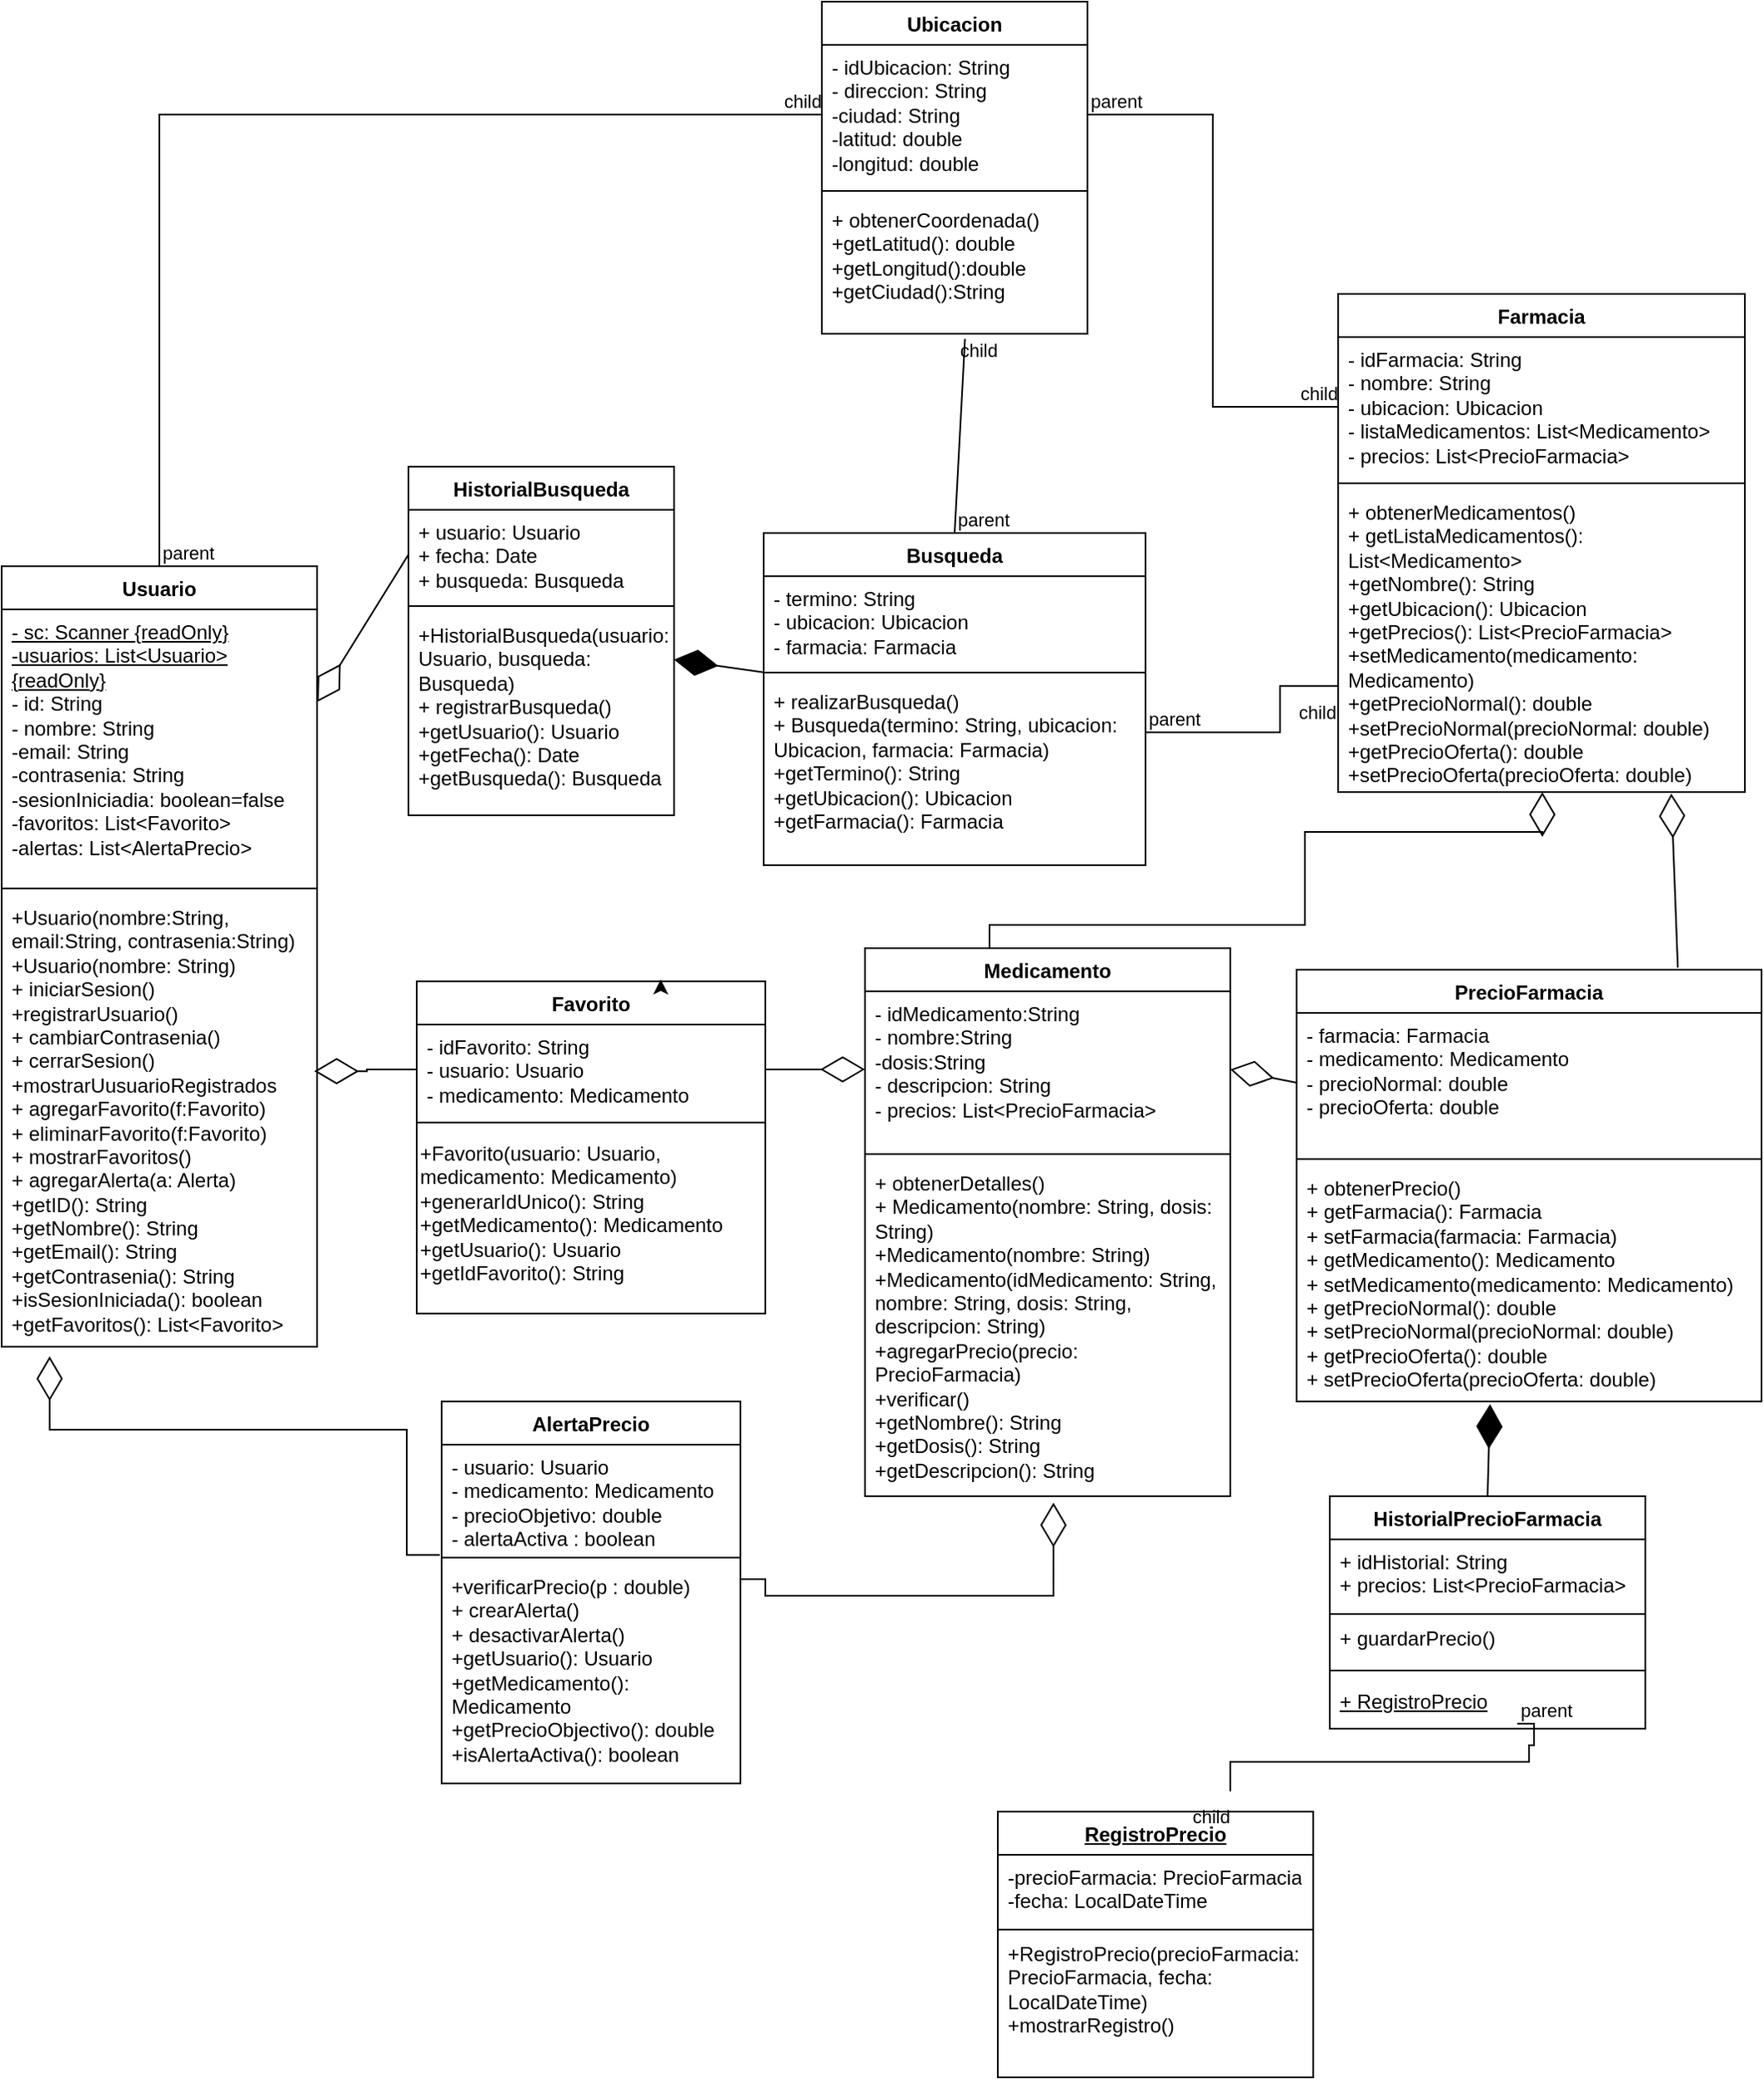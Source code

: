 <mxfile version="26.2.15">
  <diagram id="C5RBs43oDa-KdzZeNtuy" name="Page-1">
    <mxGraphModel dx="2088" dy="1795" grid="1" gridSize="10" guides="1" tooltips="1" connect="1" arrows="1" fold="1" page="1" pageScale="1" pageWidth="827" pageHeight="1169" math="0" shadow="0">
      <root>
        <mxCell id="WIyWlLk6GJQsqaUBKTNV-0" />
        <mxCell id="WIyWlLk6GJQsqaUBKTNV-1" parent="WIyWlLk6GJQsqaUBKTNV-0" />
        <mxCell id="lj0-fQ7FMzKQqGH7mkns-0" value="HistorialBusqueda" style="swimlane;fontStyle=1;align=center;verticalAlign=top;childLayout=stackLayout;horizontal=1;startSize=26;horizontalStack=0;resizeParent=1;resizeParentMax=0;resizeLast=0;collapsible=1;marginBottom=0;whiteSpace=wrap;html=1;labelBackgroundColor=none;" parent="WIyWlLk6GJQsqaUBKTNV-1" vertex="1">
          <mxGeometry x="5" y="70" width="160" height="210" as="geometry">
            <mxRectangle x="20" y="50" width="140" height="30" as="alternateBounds" />
          </mxGeometry>
        </mxCell>
        <mxCell id="lj0-fQ7FMzKQqGH7mkns-1" value="+ usuario: Usuario&lt;div&gt;+ fecha: Date&lt;/div&gt;&lt;div&gt;+ busqueda: Busqueda&lt;/div&gt;" style="text;strokeColor=none;fillColor=none;align=left;verticalAlign=top;spacingLeft=4;spacingRight=4;overflow=hidden;rotatable=0;points=[[0,0.5],[1,0.5]];portConstraint=eastwest;whiteSpace=wrap;html=1;labelBackgroundColor=none;" parent="lj0-fQ7FMzKQqGH7mkns-0" vertex="1">
          <mxGeometry y="26" width="160" height="54" as="geometry" />
        </mxCell>
        <mxCell id="lj0-fQ7FMzKQqGH7mkns-2" value="" style="line;strokeWidth=1;fillColor=none;align=left;verticalAlign=middle;spacingTop=-1;spacingLeft=3;spacingRight=3;rotatable=0;labelPosition=right;points=[];portConstraint=eastwest;labelBackgroundColor=none;" parent="lj0-fQ7FMzKQqGH7mkns-0" vertex="1">
          <mxGeometry y="80" width="160" height="8" as="geometry" />
        </mxCell>
        <mxCell id="lj0-fQ7FMzKQqGH7mkns-3" value="&lt;div&gt;+HistorialBusqueda(usuario: Usuario, busqueda: Busqueda)&lt;/div&gt;+ registrarBusqueda()&lt;div&gt;+getUsuario(): Usuario&lt;/div&gt;&lt;div&gt;+getFecha(): Date&lt;/div&gt;&lt;div&gt;+getBusqueda(): Busqueda&lt;/div&gt;" style="text;strokeColor=none;fillColor=none;align=left;verticalAlign=top;spacingLeft=4;spacingRight=4;overflow=hidden;rotatable=0;points=[[0,0.5],[1,0.5]];portConstraint=eastwest;whiteSpace=wrap;html=1;labelBackgroundColor=none;" parent="lj0-fQ7FMzKQqGH7mkns-0" vertex="1">
          <mxGeometry y="88" width="160" height="122" as="geometry" />
        </mxCell>
        <mxCell id="lj0-fQ7FMzKQqGH7mkns-4" value="Usuario" style="swimlane;fontStyle=1;align=center;verticalAlign=top;childLayout=stackLayout;horizontal=1;startSize=26;horizontalStack=0;resizeParent=1;resizeParentMax=0;resizeLast=0;collapsible=1;marginBottom=0;whiteSpace=wrap;html=1;labelBackgroundColor=none;" parent="WIyWlLk6GJQsqaUBKTNV-1" vertex="1">
          <mxGeometry x="-240" y="130" width="190" height="470" as="geometry" />
        </mxCell>
        <mxCell id="lj0-fQ7FMzKQqGH7mkns-5" value="&lt;div&gt;&lt;u&gt;- sc: Scanner {readOnly}&lt;/u&gt;&lt;/div&gt;&lt;div&gt;&lt;u&gt;-usuarios: List&amp;lt;Usuario&amp;gt; {readOnly}&lt;/u&gt;&lt;/div&gt;&lt;div&gt;- id: String&lt;/div&gt;- nombre: String&lt;div&gt;-email: String&lt;/div&gt;&lt;div&gt;-contrasenia: String&lt;/div&gt;&lt;div&gt;-sesionIniciadia: boolean=false&lt;/div&gt;&lt;div&gt;-favoritos: List&amp;lt;Favorito&amp;gt;&lt;/div&gt;&lt;div&gt;-alertas: List&amp;lt;AlertaPrecio&amp;gt;&lt;/div&gt;" style="text;strokeColor=none;fillColor=none;align=left;verticalAlign=top;spacingLeft=4;spacingRight=4;overflow=hidden;rotatable=0;points=[[0,0.5],[1,0.5]];portConstraint=eastwest;whiteSpace=wrap;html=1;labelBackgroundColor=none;" parent="lj0-fQ7FMzKQqGH7mkns-4" vertex="1">
          <mxGeometry y="26" width="190" height="164" as="geometry" />
        </mxCell>
        <mxCell id="lj0-fQ7FMzKQqGH7mkns-6" value="" style="line;strokeWidth=1;fillColor=none;align=left;verticalAlign=middle;spacingTop=-1;spacingLeft=3;spacingRight=3;rotatable=0;labelPosition=right;points=[];portConstraint=eastwest;labelBackgroundColor=none;" parent="lj0-fQ7FMzKQqGH7mkns-4" vertex="1">
          <mxGeometry y="190" width="190" height="8" as="geometry" />
        </mxCell>
        <mxCell id="lj0-fQ7FMzKQqGH7mkns-7" value="&lt;div&gt;+Usuario(nombre:String, email:String, contrasenia:String)&lt;/div&gt;&lt;div&gt;+Usuario(nombre: String)&lt;/div&gt;+ iniciarSesion()&lt;div&gt;+registrarUsuario()&lt;/div&gt;&lt;div&gt;+ cambiarContrasenia()&lt;/div&gt;&lt;div&gt;+ cerrarSesion()&lt;/div&gt;&lt;div&gt;+mostrarUusuarioRegistrados&lt;/div&gt;&lt;div&gt;+ agregarFavorito(f:Favorito)&lt;/div&gt;&lt;div&gt;+ eliminarFavorito(f:Favorito)&lt;/div&gt;&lt;div&gt;+ mostrarFavoritos()&lt;/div&gt;&lt;div&gt;+ agregarAlerta(a: Alerta)&lt;/div&gt;&lt;div&gt;+getID(): String&lt;/div&gt;&lt;div&gt;+getNombre(): String&lt;/div&gt;&lt;div&gt;+getEmail(): String&lt;/div&gt;&lt;div&gt;+getContrasenia(): String&lt;/div&gt;&lt;div&gt;+isSesionIniciada(): boolean&lt;/div&gt;&lt;div&gt;+getFavoritos(): List&amp;lt;Favorito&amp;gt;&lt;/div&gt;" style="text;strokeColor=none;fillColor=none;align=left;verticalAlign=top;spacingLeft=4;spacingRight=4;overflow=hidden;rotatable=0;points=[[0,0.5],[1,0.5]];portConstraint=eastwest;whiteSpace=wrap;html=1;labelBackgroundColor=none;" parent="lj0-fQ7FMzKQqGH7mkns-4" vertex="1">
          <mxGeometry y="198" width="190" height="272" as="geometry" />
        </mxCell>
        <mxCell id="lj0-fQ7FMzKQqGH7mkns-8" value="Favorito" style="swimlane;fontStyle=1;align=center;verticalAlign=top;childLayout=stackLayout;horizontal=1;startSize=26;horizontalStack=0;resizeParent=1;resizeParentMax=0;resizeLast=0;collapsible=1;marginBottom=0;whiteSpace=wrap;html=1;labelBackgroundColor=none;" parent="WIyWlLk6GJQsqaUBKTNV-1" vertex="1">
          <mxGeometry x="10" y="380" width="210" height="200" as="geometry" />
        </mxCell>
        <mxCell id="lj0-fQ7FMzKQqGH7mkns-9" value="&lt;div&gt;- idFavorito: String&lt;/div&gt;- usuario: Usuario&lt;div&gt;- medicamento: Medicamento&lt;/div&gt;" style="text;strokeColor=none;fillColor=none;align=left;verticalAlign=top;spacingLeft=4;spacingRight=4;overflow=hidden;rotatable=0;points=[[0,0.5],[1,0.5]];portConstraint=eastwest;html=1;whiteSpace=wrap;labelBackgroundColor=none;" parent="lj0-fQ7FMzKQqGH7mkns-8" vertex="1">
          <mxGeometry y="26" width="210" height="54" as="geometry" />
        </mxCell>
        <mxCell id="lj0-fQ7FMzKQqGH7mkns-10" value="" style="line;strokeWidth=1;fillColor=none;align=left;verticalAlign=middle;spacingTop=-1;spacingLeft=3;spacingRight=3;rotatable=0;labelPosition=right;points=[];portConstraint=eastwest;labelBackgroundColor=none;" parent="lj0-fQ7FMzKQqGH7mkns-8" vertex="1">
          <mxGeometry y="80" width="210" height="10" as="geometry" />
        </mxCell>
        <mxCell id="TkJSmFFwiMxaRn7ihnSo-0" value="+Favorito(usuario: Usuario, medicamento: Medicamento)&lt;br&gt;+generarIdUnico(): String&lt;br&gt;+getMedicamento(): Medicamento&lt;br&gt;+getUsuario(): Usuario&lt;br&gt;+getIdFavorito(): String" style="text;align=left;verticalAlign=top;resizable=1;points=[];autosize=0;strokeColor=none;fillColor=none;spacing=2;html=1;flipH=0;flipV=1;overflow=hidden;portConstraint=none;whiteSpace=wrap;labelBackgroundColor=none;" vertex="1" parent="lj0-fQ7FMzKQqGH7mkns-8">
          <mxGeometry y="90" width="210" height="110" as="geometry" />
        </mxCell>
        <mxCell id="hDOAYeM4w3crunW-TGwh-0" value="AlertaPrecio" style="swimlane;fontStyle=1;align=center;verticalAlign=top;childLayout=stackLayout;horizontal=1;startSize=26;horizontalStack=0;resizeParent=1;resizeParentMax=0;resizeLast=0;collapsible=1;marginBottom=0;whiteSpace=wrap;html=1;labelBackgroundColor=none;" parent="WIyWlLk6GJQsqaUBKTNV-1" vertex="1">
          <mxGeometry x="25" y="633" width="180" height="230" as="geometry" />
        </mxCell>
        <mxCell id="hDOAYeM4w3crunW-TGwh-1" value="&lt;div&gt;- usuario: Usuario&lt;span style=&quot;background-color: transparent; color: light-dark(rgb(0, 0, 0), rgb(255, 255, 255));&quot;&gt;&lt;/span&gt;&lt;/div&gt;&lt;div&gt;&lt;span style=&quot;background-color: transparent; color: light-dark(rgb(0, 0, 0), rgb(255, 255, 255));&quot;&gt;- medicamento: Medicamento&lt;/span&gt;&lt;/div&gt;&lt;div&gt;- precioObjetivo: double&lt;/div&gt;&lt;div&gt;- alertaActiva : boolean&lt;/div&gt;" style="text;strokeColor=none;fillColor=none;align=left;verticalAlign=top;spacingLeft=4;spacingRight=4;overflow=hidden;rotatable=0;points=[[0,0.5],[1,0.5]];portConstraint=eastwest;whiteSpace=wrap;html=1;labelBackgroundColor=none;" parent="hDOAYeM4w3crunW-TGwh-0" vertex="1">
          <mxGeometry y="26" width="180" height="64" as="geometry" />
        </mxCell>
        <mxCell id="hDOAYeM4w3crunW-TGwh-2" value="" style="line;strokeWidth=1;fillColor=none;align=left;verticalAlign=middle;spacingTop=-1;spacingLeft=3;spacingRight=3;rotatable=0;labelPosition=right;points=[];portConstraint=eastwest;labelBackgroundColor=none;" parent="hDOAYeM4w3crunW-TGwh-0" vertex="1">
          <mxGeometry y="90" width="180" height="8" as="geometry" />
        </mxCell>
        <mxCell id="hDOAYeM4w3crunW-TGwh-3" value="&lt;div&gt;+verificarPrecio(p : double)&lt;/div&gt;+ crearAlerta()&lt;div&gt;+ desactivarAlerta()&lt;/div&gt;&lt;div&gt;+getUsuario(): Usuario&lt;/div&gt;&lt;div&gt;+getMedicamento(): Medicamento&lt;/div&gt;&lt;div&gt;+getPrecioObjectivo(): double&lt;/div&gt;&lt;div&gt;+isAlertaActiva(): boolean&lt;/div&gt;" style="text;strokeColor=none;fillColor=none;align=left;verticalAlign=top;spacingLeft=4;spacingRight=4;overflow=hidden;rotatable=0;points=[[0,0.5],[1,0.5]];portConstraint=eastwest;whiteSpace=wrap;html=1;labelBackgroundColor=none;" parent="hDOAYeM4w3crunW-TGwh-0" vertex="1">
          <mxGeometry y="98" width="180" height="132" as="geometry" />
        </mxCell>
        <mxCell id="hDOAYeM4w3crunW-TGwh-4" value="Medicamento" style="swimlane;fontStyle=1;align=center;verticalAlign=top;childLayout=stackLayout;horizontal=1;startSize=26;horizontalStack=0;resizeParent=1;resizeParentMax=0;resizeLast=0;collapsible=1;marginBottom=0;whiteSpace=wrap;html=1;labelBackgroundColor=none;" parent="WIyWlLk6GJQsqaUBKTNV-1" vertex="1">
          <mxGeometry x="280" y="360" width="220" height="330" as="geometry" />
        </mxCell>
        <mxCell id="hDOAYeM4w3crunW-TGwh-5" value="- idMedicamento:String&lt;div&gt;- nombre:String&lt;/div&gt;&lt;div&gt;-dosis:String&lt;/div&gt;&lt;div&gt;- descripcion: String&lt;/div&gt;&lt;div&gt;- precios: List&amp;lt;PrecioFarmacia&amp;gt;&lt;/div&gt;" style="text;strokeColor=none;fillColor=none;align=left;verticalAlign=top;spacingLeft=4;spacingRight=4;overflow=hidden;rotatable=0;points=[[0,0.5],[1,0.5]];portConstraint=eastwest;whiteSpace=wrap;html=1;labelBackgroundColor=none;" parent="hDOAYeM4w3crunW-TGwh-4" vertex="1">
          <mxGeometry y="26" width="220" height="94" as="geometry" />
        </mxCell>
        <mxCell id="hDOAYeM4w3crunW-TGwh-6" value="" style="line;strokeWidth=1;fillColor=none;align=left;verticalAlign=middle;spacingTop=-1;spacingLeft=3;spacingRight=3;rotatable=0;labelPosition=right;points=[];portConstraint=eastwest;labelBackgroundColor=none;" parent="hDOAYeM4w3crunW-TGwh-4" vertex="1">
          <mxGeometry y="120" width="220" height="8" as="geometry" />
        </mxCell>
        <mxCell id="hDOAYeM4w3crunW-TGwh-7" value="+ obtenerDetalles()&lt;div&gt;+ Medicamento(nombre: String, dosis: String)&lt;/div&gt;&lt;div&gt;+Medicamento(nombre: String)&lt;/div&gt;&lt;div&gt;+Medicamento(idMedicamento: String, nombre: String, dosis: String, descripcion: String)&lt;/div&gt;&lt;div&gt;+agregarPrecio(precio: PrecioFarmacia)&lt;/div&gt;&lt;div&gt;+verificar()&lt;/div&gt;&lt;div&gt;+getNombre(): String&lt;/div&gt;&lt;div&gt;+getDosis(): String&lt;/div&gt;&lt;div&gt;+getDescripcion(): String&lt;/div&gt;&lt;div&gt;&lt;br&gt;&lt;/div&gt;&lt;div&gt;&lt;br&gt;&lt;/div&gt;" style="text;strokeColor=none;fillColor=none;align=left;verticalAlign=top;spacingLeft=4;spacingRight=4;overflow=hidden;rotatable=0;points=[[0,0.5],[1,0.5]];portConstraint=eastwest;whiteSpace=wrap;html=1;labelBackgroundColor=none;" parent="hDOAYeM4w3crunW-TGwh-4" vertex="1">
          <mxGeometry y="128" width="220" height="202" as="geometry" />
        </mxCell>
        <mxCell id="hDOAYeM4w3crunW-TGwh-8" value="PrecioFarmacia" style="swimlane;fontStyle=1;align=center;verticalAlign=top;childLayout=stackLayout;horizontal=1;startSize=26;horizontalStack=0;resizeParent=1;resizeParentMax=0;resizeLast=0;collapsible=1;marginBottom=0;whiteSpace=wrap;html=1;labelBackgroundColor=none;" parent="WIyWlLk6GJQsqaUBKTNV-1" vertex="1">
          <mxGeometry x="540" y="373" width="280" height="260" as="geometry" />
        </mxCell>
        <mxCell id="hDOAYeM4w3crunW-TGwh-9" value="- farmacia: Farmacia&lt;div&gt;- medicamento: Medicamento&lt;/div&gt;&lt;div&gt;&lt;div&gt;- precioNormal: double&lt;/div&gt;&lt;div&gt;- precioOferta: double&lt;/div&gt;&lt;/div&gt;" style="text;strokeColor=none;fillColor=none;align=left;verticalAlign=top;spacingLeft=4;spacingRight=4;overflow=hidden;rotatable=0;points=[[0,0.5],[1,0.5]];portConstraint=eastwest;whiteSpace=wrap;html=1;labelBackgroundColor=none;" parent="hDOAYeM4w3crunW-TGwh-8" vertex="1">
          <mxGeometry y="26" width="280" height="84" as="geometry" />
        </mxCell>
        <mxCell id="hDOAYeM4w3crunW-TGwh-10" value="" style="line;strokeWidth=1;fillColor=none;align=left;verticalAlign=middle;spacingTop=-1;spacingLeft=3;spacingRight=3;rotatable=0;labelPosition=right;points=[];portConstraint=eastwest;labelBackgroundColor=none;" parent="hDOAYeM4w3crunW-TGwh-8" vertex="1">
          <mxGeometry y="110" width="280" height="8" as="geometry" />
        </mxCell>
        <mxCell id="hDOAYeM4w3crunW-TGwh-11" value="+ obtenerPrecio()&lt;div&gt;+ getFarmacia(): Farmacia&lt;/div&gt;&lt;div&gt;+ setFarmacia(farmacia: Farmacia)&lt;/div&gt;&lt;div&gt;+ getMedicamento(): Medicamento&lt;/div&gt;&lt;div&gt;+ setMedicamento(medicamento: Medicamento)&lt;/div&gt;&lt;div&gt;+ getPrecioNormal(): double&lt;/div&gt;&lt;div&gt;+ setPrecioNormal(precioNormal: double)&lt;/div&gt;&lt;div&gt;+ getPrecioOferta(): double&lt;/div&gt;&lt;div&gt;+ setPrecioOferta(precioOferta: double)&lt;/div&gt;" style="text;strokeColor=none;fillColor=none;align=left;verticalAlign=top;spacingLeft=4;spacingRight=4;overflow=hidden;rotatable=0;points=[[0,0.5],[1,0.5]];portConstraint=eastwest;whiteSpace=wrap;html=1;labelBackgroundColor=none;" parent="hDOAYeM4w3crunW-TGwh-8" vertex="1">
          <mxGeometry y="118" width="280" height="142" as="geometry" />
        </mxCell>
        <mxCell id="hDOAYeM4w3crunW-TGwh-12" value="HistorialPrecioFarmacia" style="swimlane;fontStyle=1;align=center;verticalAlign=top;childLayout=stackLayout;horizontal=1;startSize=26;horizontalStack=0;resizeParent=1;resizeParentMax=0;resizeLast=0;collapsible=1;marginBottom=0;whiteSpace=wrap;html=1;labelBackgroundColor=none;" parent="WIyWlLk6GJQsqaUBKTNV-1" vertex="1">
          <mxGeometry x="560" y="690" width="190" height="140" as="geometry" />
        </mxCell>
        <mxCell id="hDOAYeM4w3crunW-TGwh-13" value="+ idHistorial: String&lt;div&gt;+ precios: List&amp;lt;PrecioFarmacia&amp;gt;&lt;/div&gt;" style="text;strokeColor=none;fillColor=none;align=left;verticalAlign=top;spacingLeft=4;spacingRight=4;overflow=hidden;rotatable=0;points=[[0,0.5],[1,0.5]];portConstraint=eastwest;whiteSpace=wrap;html=1;labelBackgroundColor=none;" parent="hDOAYeM4w3crunW-TGwh-12" vertex="1">
          <mxGeometry y="26" width="190" height="44" as="geometry" />
        </mxCell>
        <mxCell id="TkJSmFFwiMxaRn7ihnSo-7" value="" style="line;strokeWidth=1;fillColor=none;align=left;verticalAlign=middle;spacingTop=-1;spacingLeft=3;spacingRight=3;rotatable=0;labelPosition=right;points=[];portConstraint=eastwest;labelBackgroundColor=none;" vertex="1" parent="hDOAYeM4w3crunW-TGwh-12">
          <mxGeometry y="70" width="190" height="2" as="geometry" />
        </mxCell>
        <mxCell id="hDOAYeM4w3crunW-TGwh-15" value="+ guardarPrecio()" style="text;strokeColor=none;fillColor=none;align=left;verticalAlign=top;spacingLeft=4;spacingRight=4;overflow=hidden;rotatable=0;points=[[0,0.5],[1,0.5]];portConstraint=eastwest;whiteSpace=wrap;html=1;labelBackgroundColor=none;" parent="hDOAYeM4w3crunW-TGwh-12" vertex="1">
          <mxGeometry y="72" width="190" height="28" as="geometry" />
        </mxCell>
        <mxCell id="TkJSmFFwiMxaRn7ihnSo-8" value="" style="line;strokeWidth=1;fillColor=none;align=left;verticalAlign=middle;spacingTop=-1;spacingLeft=3;spacingRight=3;rotatable=0;labelPosition=right;points=[];portConstraint=eastwest;labelBackgroundColor=none;" vertex="1" parent="hDOAYeM4w3crunW-TGwh-12">
          <mxGeometry y="100" width="190" height="10" as="geometry" />
        </mxCell>
        <mxCell id="TkJSmFFwiMxaRn7ihnSo-10" value="&lt;u&gt;+ RegistroPrecio&lt;/u&gt;" style="text;strokeColor=none;fillColor=none;align=left;verticalAlign=top;spacingLeft=4;spacingRight=4;overflow=hidden;rotatable=0;points=[[0,0.5],[1,0.5]];portConstraint=eastwest;whiteSpace=wrap;html=1;container=0;labelBackgroundColor=none;" vertex="1" parent="hDOAYeM4w3crunW-TGwh-12">
          <mxGeometry y="110" width="190" height="30" as="geometry" />
        </mxCell>
        <mxCell id="hDOAYeM4w3crunW-TGwh-16" value="Farmacia" style="swimlane;fontStyle=1;align=center;verticalAlign=top;childLayout=stackLayout;horizontal=1;startSize=26;horizontalStack=0;resizeParent=1;resizeParentMax=0;resizeLast=0;collapsible=1;marginBottom=0;whiteSpace=wrap;html=1;labelBackgroundColor=none;" parent="WIyWlLk6GJQsqaUBKTNV-1" vertex="1">
          <mxGeometry x="565" y="-34" width="245" height="300" as="geometry" />
        </mxCell>
        <mxCell id="hDOAYeM4w3crunW-TGwh-17" value="- idFarmacia: String&lt;div&gt;- nombre: String&lt;/div&gt;&lt;div&gt;- ubicacion: Ubicacion&lt;/div&gt;&lt;div&gt;- listaMedicamentos: List&amp;lt;Medicamento&amp;gt;&lt;/div&gt;&lt;div&gt;- precios: List&amp;lt;PrecioFarmacia&amp;gt;&lt;/div&gt;" style="text;strokeColor=none;fillColor=none;align=left;verticalAlign=top;spacingLeft=4;spacingRight=4;overflow=hidden;rotatable=0;points=[[0,0.5],[1,0.5]];portConstraint=eastwest;whiteSpace=wrap;html=1;labelBackgroundColor=none;" parent="hDOAYeM4w3crunW-TGwh-16" vertex="1">
          <mxGeometry y="26" width="245" height="84" as="geometry" />
        </mxCell>
        <mxCell id="hDOAYeM4w3crunW-TGwh-18" value="" style="line;strokeWidth=1;fillColor=none;align=left;verticalAlign=middle;spacingTop=-1;spacingLeft=3;spacingRight=3;rotatable=0;labelPosition=right;points=[];portConstraint=eastwest;labelBackgroundColor=none;" parent="hDOAYeM4w3crunW-TGwh-16" vertex="1">
          <mxGeometry y="110" width="245" height="8" as="geometry" />
        </mxCell>
        <mxCell id="hDOAYeM4w3crunW-TGwh-19" value="+ obtenerMedicamentos()&lt;div&gt;+ getListaMedicamentos(): List&amp;lt;Medicamento&amp;gt;&lt;/div&gt;&lt;div&gt;+getNombre(): String&lt;/div&gt;&lt;div&gt;+getUbicacion(): Ubicacion&lt;/div&gt;&lt;div&gt;+getPrecios(): List&amp;lt;PrecioFarmacia&amp;gt;&lt;/div&gt;&lt;div&gt;+setMedicamento(medicamento: Medicamento)&lt;/div&gt;&lt;div&gt;+getPrecioNormal(): double&lt;/div&gt;&lt;div&gt;+setPrecioNormal(precioNormal: double)&lt;/div&gt;&lt;div&gt;+getPrecioOferta(): double&lt;/div&gt;&lt;div&gt;+setPrecioOferta(precioOferta: double)&lt;/div&gt;&lt;div&gt;&lt;br&gt;&lt;/div&gt;&lt;div&gt;&lt;br&gt;&lt;/div&gt;" style="text;strokeColor=none;fillColor=none;align=left;verticalAlign=top;spacingLeft=4;spacingRight=4;overflow=hidden;rotatable=0;points=[[0,0.5],[1,0.5]];portConstraint=eastwest;whiteSpace=wrap;html=1;labelBackgroundColor=none;" parent="hDOAYeM4w3crunW-TGwh-16" vertex="1">
          <mxGeometry y="118" width="245" height="182" as="geometry" />
        </mxCell>
        <mxCell id="hDOAYeM4w3crunW-TGwh-20" value="Ubicacion" style="swimlane;fontStyle=1;align=center;verticalAlign=top;childLayout=stackLayout;horizontal=1;startSize=26;horizontalStack=0;resizeParent=1;resizeParentMax=0;resizeLast=0;collapsible=1;marginBottom=0;whiteSpace=wrap;html=1;labelBackgroundColor=none;" parent="WIyWlLk6GJQsqaUBKTNV-1" vertex="1">
          <mxGeometry x="254" y="-210" width="160" height="200" as="geometry" />
        </mxCell>
        <mxCell id="hDOAYeM4w3crunW-TGwh-21" value="- idUbicacion: String&lt;div&gt;- direccion: String&lt;/div&gt;&lt;div&gt;-ciudad: String&lt;/div&gt;&lt;div&gt;-latitud: double&lt;/div&gt;&lt;div&gt;-longitud: double&lt;/div&gt;" style="text;strokeColor=none;fillColor=none;align=left;verticalAlign=top;spacingLeft=4;spacingRight=4;overflow=hidden;rotatable=0;points=[[0,0.5],[1,0.5]];portConstraint=eastwest;whiteSpace=wrap;html=1;labelBackgroundColor=none;" parent="hDOAYeM4w3crunW-TGwh-20" vertex="1">
          <mxGeometry y="26" width="160" height="84" as="geometry" />
        </mxCell>
        <mxCell id="hDOAYeM4w3crunW-TGwh-22" value="" style="line;strokeWidth=1;fillColor=none;align=left;verticalAlign=middle;spacingTop=-1;spacingLeft=3;spacingRight=3;rotatable=0;labelPosition=right;points=[];portConstraint=eastwest;labelBackgroundColor=none;" parent="hDOAYeM4w3crunW-TGwh-20" vertex="1">
          <mxGeometry y="110" width="160" height="8" as="geometry" />
        </mxCell>
        <mxCell id="hDOAYeM4w3crunW-TGwh-23" value="+ obtenerCoordenada()&lt;div&gt;+getLatitud(): double&lt;/div&gt;&lt;div&gt;+getLongitud():double&lt;/div&gt;&lt;div&gt;+getCiudad():String&lt;/div&gt;" style="text;strokeColor=none;fillColor=none;align=left;verticalAlign=top;spacingLeft=4;spacingRight=4;overflow=hidden;rotatable=0;points=[[0,0.5],[1,0.5]];portConstraint=eastwest;whiteSpace=wrap;html=1;labelBackgroundColor=none;" parent="hDOAYeM4w3crunW-TGwh-20" vertex="1">
          <mxGeometry y="118" width="160" height="82" as="geometry" />
        </mxCell>
        <mxCell id="hDOAYeM4w3crunW-TGwh-24" value="Busqueda" style="swimlane;fontStyle=1;align=center;verticalAlign=top;childLayout=stackLayout;horizontal=1;startSize=26;horizontalStack=0;resizeParent=1;resizeParentMax=0;resizeLast=0;collapsible=1;marginBottom=0;whiteSpace=wrap;html=1;labelBackgroundColor=none;" parent="WIyWlLk6GJQsqaUBKTNV-1" vertex="1">
          <mxGeometry x="219" y="110" width="230" height="200" as="geometry" />
        </mxCell>
        <mxCell id="hDOAYeM4w3crunW-TGwh-25" value="- termino: String&lt;div&gt;- ubicacion: Ubicacion&lt;/div&gt;&lt;div&gt;- farmacia: Farmacia&lt;/div&gt;&lt;div&gt;&lt;br&gt;&lt;/div&gt;" style="text;strokeColor=none;fillColor=none;align=left;verticalAlign=top;spacingLeft=4;spacingRight=4;overflow=hidden;rotatable=0;points=[[0,0.5],[1,0.5]];portConstraint=eastwest;whiteSpace=wrap;html=1;labelBackgroundColor=none;" parent="hDOAYeM4w3crunW-TGwh-24" vertex="1">
          <mxGeometry y="26" width="230" height="54" as="geometry" />
        </mxCell>
        <mxCell id="hDOAYeM4w3crunW-TGwh-26" value="" style="line;strokeWidth=1;fillColor=none;align=left;verticalAlign=middle;spacingTop=-1;spacingLeft=3;spacingRight=3;rotatable=0;labelPosition=right;points=[];portConstraint=eastwest;labelBackgroundColor=none;" parent="hDOAYeM4w3crunW-TGwh-24" vertex="1">
          <mxGeometry y="80" width="230" height="8" as="geometry" />
        </mxCell>
        <mxCell id="hDOAYeM4w3crunW-TGwh-27" value="+ realizarBusqueda()&lt;div&gt;+ Busqueda(termino: String, ubicacion: Ubicacion, farmacia: Farmacia)&lt;/div&gt;&lt;div&gt;+getTermino(): String&lt;/div&gt;&lt;div&gt;+getUbicacion(): Ubicacion&lt;/div&gt;&lt;div&gt;+getFarmacia(): Farmacia&lt;/div&gt;" style="text;strokeColor=none;fillColor=none;align=left;verticalAlign=top;spacingLeft=4;spacingRight=4;overflow=hidden;rotatable=0;points=[[0,0.5],[1,0.5]];portConstraint=eastwest;whiteSpace=wrap;html=1;labelBackgroundColor=none;" parent="hDOAYeM4w3crunW-TGwh-24" vertex="1">
          <mxGeometry y="88" width="230" height="112" as="geometry" />
        </mxCell>
        <mxCell id="hDOAYeM4w3crunW-TGwh-62" value="" style="endArrow=none;html=1;edgeStyle=orthogonalEdgeStyle;rounded=0;fontSize=12;startSize=8;endSize=8;entryX=-0.001;entryY=0.649;entryDx=0;entryDy=0;entryPerimeter=0;labelBackgroundColor=none;fontColor=default;" parent="WIyWlLk6GJQsqaUBKTNV-1" source="hDOAYeM4w3crunW-TGwh-24" target="hDOAYeM4w3crunW-TGwh-19" edge="1">
          <mxGeometry relative="1" as="geometry">
            <mxPoint x="310" y="560" as="sourcePoint" />
            <mxPoint x="600" y="110" as="targetPoint" />
            <Array as="points">
              <mxPoint x="530" y="230" />
              <mxPoint x="530" y="202" />
            </Array>
          </mxGeometry>
        </mxCell>
        <mxCell id="hDOAYeM4w3crunW-TGwh-63" value="parent" style="edgeLabel;resizable=0;html=1;align=left;verticalAlign=bottom;labelBackgroundColor=none;" parent="hDOAYeM4w3crunW-TGwh-62" connectable="0" vertex="1">
          <mxGeometry x="-1" relative="1" as="geometry" />
        </mxCell>
        <mxCell id="hDOAYeM4w3crunW-TGwh-64" value="child" style="edgeLabel;resizable=0;html=1;align=right;verticalAlign=bottom;labelBackgroundColor=none;" parent="hDOAYeM4w3crunW-TGwh-62" connectable="0" vertex="1">
          <mxGeometry x="1" relative="1" as="geometry">
            <mxPoint y="24" as="offset" />
          </mxGeometry>
        </mxCell>
        <mxCell id="hDOAYeM4w3crunW-TGwh-68" value="" style="endArrow=diamondThin;endFill=1;endSize=24;html=1;rounded=0;fontSize=12;curved=1;exitX=0.5;exitY=0;exitDx=0;exitDy=0;entryX=0.416;entryY=1.011;entryDx=0;entryDy=0;entryPerimeter=0;labelBackgroundColor=none;fontColor=default;" parent="WIyWlLk6GJQsqaUBKTNV-1" source="hDOAYeM4w3crunW-TGwh-12" target="hDOAYeM4w3crunW-TGwh-11" edge="1">
          <mxGeometry width="160" relative="1" as="geometry">
            <mxPoint x="660" y="130" as="sourcePoint" />
            <mxPoint x="490" y="260" as="targetPoint" />
          </mxGeometry>
        </mxCell>
        <mxCell id="hDOAYeM4w3crunW-TGwh-70" style="edgeStyle=none;curved=1;rounded=0;orthogonalLoop=1;jettySize=auto;html=1;exitX=0.75;exitY=0;exitDx=0;exitDy=0;fontSize=12;startSize=8;endSize=8;labelBackgroundColor=none;fontColor=default;" parent="WIyWlLk6GJQsqaUBKTNV-1" source="lj0-fQ7FMzKQqGH7mkns-8" target="lj0-fQ7FMzKQqGH7mkns-8" edge="1">
          <mxGeometry relative="1" as="geometry" />
        </mxCell>
        <mxCell id="hDOAYeM4w3crunW-TGwh-74" style="edgeStyle=none;curved=1;rounded=0;orthogonalLoop=1;jettySize=auto;html=1;exitX=0.75;exitY=0;exitDx=0;exitDy=0;fontSize=12;startSize=8;endSize=8;labelBackgroundColor=none;fontColor=default;" parent="WIyWlLk6GJQsqaUBKTNV-1" source="lj0-fQ7FMzKQqGH7mkns-0" target="lj0-fQ7FMzKQqGH7mkns-0" edge="1">
          <mxGeometry relative="1" as="geometry" />
        </mxCell>
        <mxCell id="hDOAYeM4w3crunW-TGwh-78" style="edgeStyle=none;curved=1;rounded=0;orthogonalLoop=1;jettySize=auto;html=1;exitX=0.75;exitY=0;exitDx=0;exitDy=0;fontSize=12;startSize=8;endSize=8;labelBackgroundColor=none;fontColor=default;" parent="WIyWlLk6GJQsqaUBKTNV-1" source="hDOAYeM4w3crunW-TGwh-8" target="hDOAYeM4w3crunW-TGwh-8" edge="1">
          <mxGeometry relative="1" as="geometry" />
        </mxCell>
        <mxCell id="h3xXCge-yN_ta833chez-0" value="" style="endArrow=none;html=1;edgeStyle=orthogonalEdgeStyle;rounded=0;exitX=0.5;exitY=0;exitDx=0;exitDy=0;entryX=0;entryY=0.5;entryDx=0;entryDy=0;labelBackgroundColor=none;fontColor=default;" parent="WIyWlLk6GJQsqaUBKTNV-1" source="lj0-fQ7FMzKQqGH7mkns-4" target="hDOAYeM4w3crunW-TGwh-21" edge="1">
          <mxGeometry relative="1" as="geometry">
            <mxPoint x="70" y="240" as="sourcePoint" />
            <mxPoint x="230" y="240" as="targetPoint" />
          </mxGeometry>
        </mxCell>
        <mxCell id="h3xXCge-yN_ta833chez-1" value="parent" style="edgeLabel;resizable=0;html=1;align=left;verticalAlign=bottom;labelBackgroundColor=none;" parent="h3xXCge-yN_ta833chez-0" connectable="0" vertex="1">
          <mxGeometry x="-1" relative="1" as="geometry" />
        </mxCell>
        <mxCell id="h3xXCge-yN_ta833chez-2" value="child" style="edgeLabel;resizable=0;html=1;align=right;verticalAlign=bottom;labelBackgroundColor=none;" parent="h3xXCge-yN_ta833chez-0" connectable="0" vertex="1">
          <mxGeometry x="1" relative="1" as="geometry" />
        </mxCell>
        <mxCell id="h3xXCge-yN_ta833chez-7" value="" style="endArrow=diamondThin;endFill=0;endSize=24;html=1;rounded=0;entryX=0.516;entryY=1.019;entryDx=0;entryDy=0;entryPerimeter=0;edgeStyle=orthogonalEdgeStyle;labelBackgroundColor=none;fontColor=default;" parent="WIyWlLk6GJQsqaUBKTNV-1" source="hDOAYeM4w3crunW-TGwh-0" target="hDOAYeM4w3crunW-TGwh-7" edge="1">
          <mxGeometry width="160" relative="1" as="geometry">
            <mxPoint x="300" y="430" as="sourcePoint" />
            <mxPoint x="460" y="430" as="targetPoint" />
            <Array as="points">
              <mxPoint x="220" y="740" />
              <mxPoint x="220" y="750" />
              <mxPoint x="394" y="750" />
            </Array>
          </mxGeometry>
        </mxCell>
        <mxCell id="h3xXCge-yN_ta833chez-8" value="" style="endArrow=diamondThin;endFill=0;endSize=24;html=1;rounded=0;exitX=1;exitY=0.5;exitDx=0;exitDy=0;entryX=0;entryY=0.5;entryDx=0;entryDy=0;labelBackgroundColor=none;fontColor=default;" parent="WIyWlLk6GJQsqaUBKTNV-1" source="lj0-fQ7FMzKQqGH7mkns-9" target="hDOAYeM4w3crunW-TGwh-5" edge="1">
          <mxGeometry width="160" relative="1" as="geometry">
            <mxPoint x="300" y="430" as="sourcePoint" />
            <mxPoint x="310" y="420" as="targetPoint" />
          </mxGeometry>
        </mxCell>
        <mxCell id="h3xXCge-yN_ta833chez-10" value="" style="endArrow=none;html=1;edgeStyle=orthogonalEdgeStyle;rounded=0;entryX=0;entryY=0.5;entryDx=0;entryDy=0;exitX=1;exitY=0.5;exitDx=0;exitDy=0;labelBackgroundColor=none;fontColor=default;" parent="WIyWlLk6GJQsqaUBKTNV-1" source="hDOAYeM4w3crunW-TGwh-21" target="hDOAYeM4w3crunW-TGwh-17" edge="1">
          <mxGeometry relative="1" as="geometry">
            <mxPoint x="300" y="230" as="sourcePoint" />
            <mxPoint x="460" y="230" as="targetPoint" />
          </mxGeometry>
        </mxCell>
        <mxCell id="h3xXCge-yN_ta833chez-11" value="parent" style="edgeLabel;resizable=0;html=1;align=left;verticalAlign=bottom;labelBackgroundColor=none;" parent="h3xXCge-yN_ta833chez-10" connectable="0" vertex="1">
          <mxGeometry x="-1" relative="1" as="geometry" />
        </mxCell>
        <mxCell id="h3xXCge-yN_ta833chez-12" value="child" style="edgeLabel;resizable=0;html=1;align=right;verticalAlign=bottom;labelBackgroundColor=none;" parent="h3xXCge-yN_ta833chez-10" connectable="0" vertex="1">
          <mxGeometry x="1" relative="1" as="geometry" />
        </mxCell>
        <mxCell id="h3xXCge-yN_ta833chez-13" value="" style="endArrow=diamondThin;endFill=0;endSize=24;html=1;rounded=0;exitX=0.82;exitY=-0.005;exitDx=0;exitDy=0;labelBackgroundColor=none;fontColor=default;exitPerimeter=0;entryX=0.819;entryY=1.005;entryDx=0;entryDy=0;entryPerimeter=0;" parent="WIyWlLk6GJQsqaUBKTNV-1" source="hDOAYeM4w3crunW-TGwh-8" edge="1" target="hDOAYeM4w3crunW-TGwh-19">
          <mxGeometry width="160" relative="1" as="geometry">
            <mxPoint x="300" y="230" as="sourcePoint" />
            <mxPoint x="690" y="280" as="targetPoint" />
            <Array as="points" />
          </mxGeometry>
        </mxCell>
        <mxCell id="h3xXCge-yN_ta833chez-14" value="" style="endArrow=none;html=1;rounded=0;entryX=0.539;entryY=1.038;entryDx=0;entryDy=0;entryPerimeter=0;exitX=0.5;exitY=0;exitDx=0;exitDy=0;labelBackgroundColor=none;fontColor=default;" parent="WIyWlLk6GJQsqaUBKTNV-1" source="hDOAYeM4w3crunW-TGwh-24" target="hDOAYeM4w3crunW-TGwh-23" edge="1">
          <mxGeometry relative="1" as="geometry">
            <mxPoint x="300" y="230" as="sourcePoint" />
            <mxPoint x="460" y="230" as="targetPoint" />
          </mxGeometry>
        </mxCell>
        <mxCell id="h3xXCge-yN_ta833chez-15" value="parent" style="edgeLabel;resizable=0;html=1;align=left;verticalAlign=bottom;labelBackgroundColor=none;" parent="h3xXCge-yN_ta833chez-14" connectable="0" vertex="1">
          <mxGeometry x="-1" relative="1" as="geometry" />
        </mxCell>
        <mxCell id="h3xXCge-yN_ta833chez-16" value="child" style="edgeLabel;resizable=0;html=1;align=right;verticalAlign=bottom;labelBackgroundColor=none;" parent="h3xXCge-yN_ta833chez-14" connectable="0" vertex="1">
          <mxGeometry x="1" relative="1" as="geometry">
            <mxPoint x="20" y="15" as="offset" />
          </mxGeometry>
        </mxCell>
        <mxCell id="hDOAYeM4w3crunW-TGwh-73" value="" style="endArrow=diamondThin;endFill=1;endSize=24;html=1;rounded=0;fontSize=12;curved=1;labelBackgroundColor=none;fontColor=default;" parent="WIyWlLk6GJQsqaUBKTNV-1" source="hDOAYeM4w3crunW-TGwh-24" target="lj0-fQ7FMzKQqGH7mkns-0" edge="1">
          <mxGeometry width="160" relative="1" as="geometry">
            <mxPoint x="440" y="350" as="sourcePoint" />
            <mxPoint x="280" y="350" as="targetPoint" />
          </mxGeometry>
        </mxCell>
        <mxCell id="h3xXCge-yN_ta833chez-3" value="" style="endArrow=diamondThin;endFill=0;endSize=24;html=1;rounded=0;exitX=-0.006;exitY=1.038;exitDx=0;exitDy=0;exitPerimeter=0;entryX=0.152;entryY=1.021;entryDx=0;entryDy=0;entryPerimeter=0;edgeStyle=orthogonalEdgeStyle;labelBackgroundColor=none;fontColor=default;" parent="WIyWlLk6GJQsqaUBKTNV-1" source="hDOAYeM4w3crunW-TGwh-1" target="lj0-fQ7FMzKQqGH7mkns-7" edge="1">
          <mxGeometry width="160" relative="1" as="geometry">
            <mxPoint x="-30.04" y="646.008" as="sourcePoint" />
            <mxPoint x="-220" y="420" as="targetPoint" />
            <Array as="points">
              <mxPoint x="4" y="650" />
              <mxPoint x="-211" y="650" />
            </Array>
          </mxGeometry>
        </mxCell>
        <mxCell id="h3xXCge-yN_ta833chez-4" value="" style="endArrow=diamondThin;endFill=0;endSize=24;html=1;rounded=0;entryX=0.991;entryY=0.39;entryDx=0;entryDy=0;entryPerimeter=0;exitX=0;exitY=0.5;exitDx=0;exitDy=0;edgeStyle=orthogonalEdgeStyle;labelBackgroundColor=none;fontColor=default;" parent="WIyWlLk6GJQsqaUBKTNV-1" source="lj0-fQ7FMzKQqGH7mkns-9" target="lj0-fQ7FMzKQqGH7mkns-7" edge="1">
          <mxGeometry width="160" relative="1" as="geometry">
            <mxPoint x="70" y="340" as="sourcePoint" />
            <mxPoint x="230" y="340" as="targetPoint" />
            <Array as="points" />
          </mxGeometry>
        </mxCell>
        <mxCell id="h3xXCge-yN_ta833chez-5" value="" style="endArrow=diamondThin;endFill=0;endSize=24;html=1;rounded=0;exitX=0;exitY=0.5;exitDx=0;exitDy=0;labelBackgroundColor=none;fontColor=default;" parent="WIyWlLk6GJQsqaUBKTNV-1" source="lj0-fQ7FMzKQqGH7mkns-1" target="lj0-fQ7FMzKQqGH7mkns-4" edge="1">
          <mxGeometry width="160" relative="1" as="geometry">
            <mxPoint x="70" y="340" as="sourcePoint" />
            <mxPoint x="230" y="340" as="targetPoint" />
          </mxGeometry>
        </mxCell>
        <mxCell id="h3xXCge-yN_ta833chez-6" value="" style="endArrow=diamondThin;endFill=0;endSize=24;html=1;rounded=0;entryX=1;entryY=0.5;entryDx=0;entryDy=0;exitX=0;exitY=0.5;exitDx=0;exitDy=0;labelBackgroundColor=none;fontColor=default;" parent="WIyWlLk6GJQsqaUBKTNV-1" source="hDOAYeM4w3crunW-TGwh-9" target="hDOAYeM4w3crunW-TGwh-5" edge="1">
          <mxGeometry width="160" relative="1" as="geometry">
            <mxPoint x="580" y="400" as="sourcePoint" />
            <mxPoint x="480" y="420" as="targetPoint" />
          </mxGeometry>
        </mxCell>
        <mxCell id="TkJSmFFwiMxaRn7ihnSo-2" style="edgeStyle=orthogonalEdgeStyle;rounded=0;orthogonalLoop=1;jettySize=auto;html=1;exitX=0.75;exitY=0;exitDx=0;exitDy=0;entryX=0.7;entryY=-0.006;entryDx=0;entryDy=0;entryPerimeter=0;labelBackgroundColor=none;fontColor=default;" edge="1" parent="WIyWlLk6GJQsqaUBKTNV-1" source="lj0-fQ7FMzKQqGH7mkns-8" target="lj0-fQ7FMzKQqGH7mkns-8">
          <mxGeometry relative="1" as="geometry" />
        </mxCell>
        <mxCell id="TkJSmFFwiMxaRn7ihnSo-11" value="&lt;u&gt;RegistroPrecio&lt;/u&gt;" style="swimlane;fontStyle=1;align=center;verticalAlign=top;childLayout=stackLayout;horizontal=1;startSize=26;horizontalStack=0;resizeParent=1;resizeParentMax=0;resizeLast=0;collapsible=1;marginBottom=0;whiteSpace=wrap;html=1;labelBackgroundColor=none;" vertex="1" parent="WIyWlLk6GJQsqaUBKTNV-1">
          <mxGeometry x="360" y="880" width="190" height="160" as="geometry" />
        </mxCell>
        <mxCell id="TkJSmFFwiMxaRn7ihnSo-20" value="" style="endArrow=none;html=1;edgeStyle=orthogonalEdgeStyle;rounded=0;fontSize=12;startSize=8;endSize=8;entryX=0.869;entryY=-0.014;entryDx=0;entryDy=0;entryPerimeter=0;labelBackgroundColor=none;fontColor=default;exitX=0.594;exitY=0.9;exitDx=0;exitDy=0;exitPerimeter=0;" edge="1" parent="TkJSmFFwiMxaRn7ihnSo-11" source="TkJSmFFwiMxaRn7ihnSo-10">
          <mxGeometry relative="1" as="geometry">
            <mxPoint x="320" y="-30" as="sourcePoint" />
            <mxPoint x="140.01" y="-12.24" as="targetPoint" />
            <Array as="points">
              <mxPoint x="323" y="-40" />
              <mxPoint x="320" y="-40" />
              <mxPoint x="320" y="-30" />
              <mxPoint x="140" y="-30" />
            </Array>
          </mxGeometry>
        </mxCell>
        <mxCell id="TkJSmFFwiMxaRn7ihnSo-21" value="parent" style="edgeLabel;resizable=0;html=1;align=left;verticalAlign=bottom;labelBackgroundColor=none;" connectable="0" vertex="1" parent="TkJSmFFwiMxaRn7ihnSo-20">
          <mxGeometry x="-1" relative="1" as="geometry" />
        </mxCell>
        <mxCell id="TkJSmFFwiMxaRn7ihnSo-22" value="child" style="edgeLabel;resizable=0;html=1;align=right;verticalAlign=bottom;labelBackgroundColor=none;" connectable="0" vertex="1" parent="TkJSmFFwiMxaRn7ihnSo-20">
          <mxGeometry x="1" relative="1" as="geometry">
            <mxPoint y="24" as="offset" />
          </mxGeometry>
        </mxCell>
        <mxCell id="TkJSmFFwiMxaRn7ihnSo-12" value="-precioFarmacia: PrecioFarmacia&lt;div&gt;-fecha: LocalDateTime&lt;/div&gt;" style="text;strokeColor=none;fillColor=none;align=left;verticalAlign=top;spacingLeft=4;spacingRight=4;overflow=hidden;rotatable=0;points=[[0,0.5],[1,0.5]];portConstraint=eastwest;whiteSpace=wrap;html=1;labelBackgroundColor=none;" vertex="1" parent="TkJSmFFwiMxaRn7ihnSo-11">
          <mxGeometry y="26" width="190" height="44" as="geometry" />
        </mxCell>
        <mxCell id="TkJSmFFwiMxaRn7ihnSo-13" value="" style="line;strokeWidth=1;fillColor=none;align=left;verticalAlign=middle;spacingTop=-1;spacingLeft=3;spacingRight=3;rotatable=0;labelPosition=right;points=[];portConstraint=eastwest;labelBackgroundColor=none;" vertex="1" parent="TkJSmFFwiMxaRn7ihnSo-11">
          <mxGeometry y="70" width="190" height="2" as="geometry" />
        </mxCell>
        <mxCell id="TkJSmFFwiMxaRn7ihnSo-16" value="+RegistroPrecio(precioFarmacia: PrecioFarmacia, fecha: LocalDateTime)&lt;div&gt;+mostrarRegistro()&lt;/div&gt;" style="text;strokeColor=none;fillColor=none;align=left;verticalAlign=top;spacingLeft=4;spacingRight=4;overflow=hidden;rotatable=0;points=[[0,0.5],[1,0.5]];portConstraint=eastwest;whiteSpace=wrap;html=1;labelBackgroundColor=none;" vertex="1" parent="TkJSmFFwiMxaRn7ihnSo-11">
          <mxGeometry y="72" width="190" height="88" as="geometry" />
        </mxCell>
        <mxCell id="TkJSmFFwiMxaRn7ihnSo-23" value="" style="endArrow=diamondThin;endFill=0;endSize=24;html=1;rounded=0;edgeStyle=orthogonalEdgeStyle;labelBackgroundColor=none;fontColor=default;" edge="1" parent="WIyWlLk6GJQsqaUBKTNV-1" source="hDOAYeM4w3crunW-TGwh-4" target="hDOAYeM4w3crunW-TGwh-19">
          <mxGeometry width="160" relative="1" as="geometry">
            <mxPoint x="340" y="336" as="sourcePoint" />
            <mxPoint x="628" y="266" as="targetPoint" />
            <Array as="points">
              <mxPoint x="355" y="346" />
              <mxPoint x="545" y="346" />
              <mxPoint x="545" y="290" />
              <mxPoint x="688" y="290" />
            </Array>
          </mxGeometry>
        </mxCell>
      </root>
    </mxGraphModel>
  </diagram>
</mxfile>

